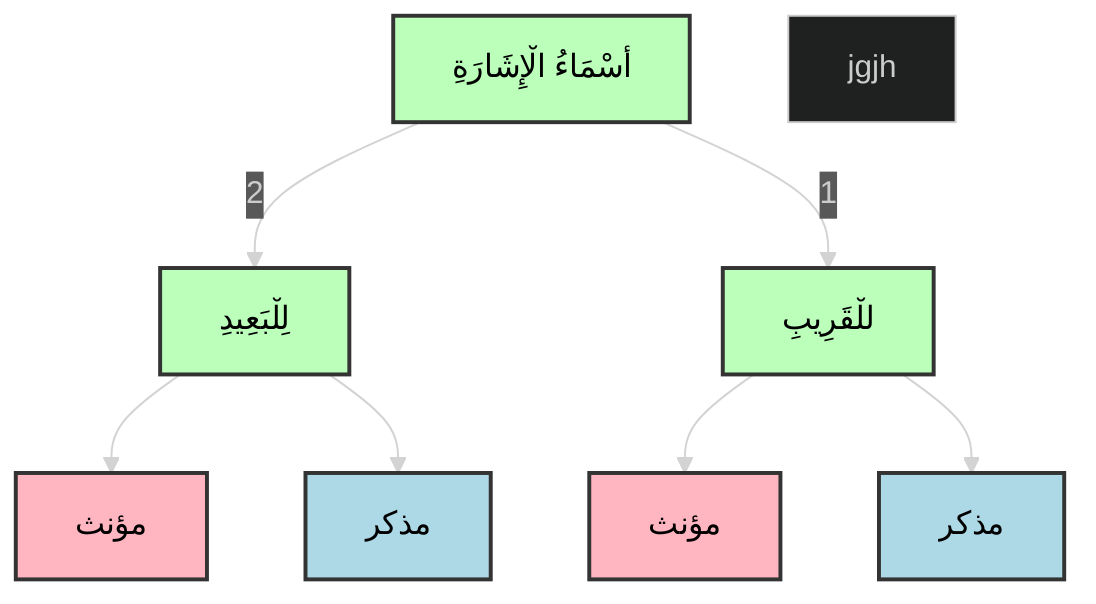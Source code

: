 %%{init: {'theme': 'dark', 'themeVariables': {'darkMode': true}, "flowchart" : { "curve" : "basis", "nodeSpacing" : 50, "rankSpacing" : 50 } } }%%
flowchart TB
%% Nodes
    A["أَسْمَاءُ الْإِشَارَةِ"]
    B["للْقَرِيبِ"]
    C["لِلْبَعِيدِ"]
    B1["مذكر"]
    B2["مؤنث"]
    C1["مذكر"]
    C2["مؤنث"]
    C1Exp["jgjh"]

%% Paths
    A --2--> C
    A --1--> B
    B --> B2
    B --> B1
    C --> C2
    C --> C1



%% Styles
    classDef blueShade fill:#add8e6,stroke:#333,stroke-width:2px,color:#000
    classDef pinkShade fill:#ffb6c1,stroke:#333,stroke-width:2px,color:#000
    classDef greenShade fill:#bfb,stroke:#333,stroke-width:2px,color:#000
    class A,B,C greenShade;
    class B1,C1 blueShade;
    class B2,C2 pinkShade;
